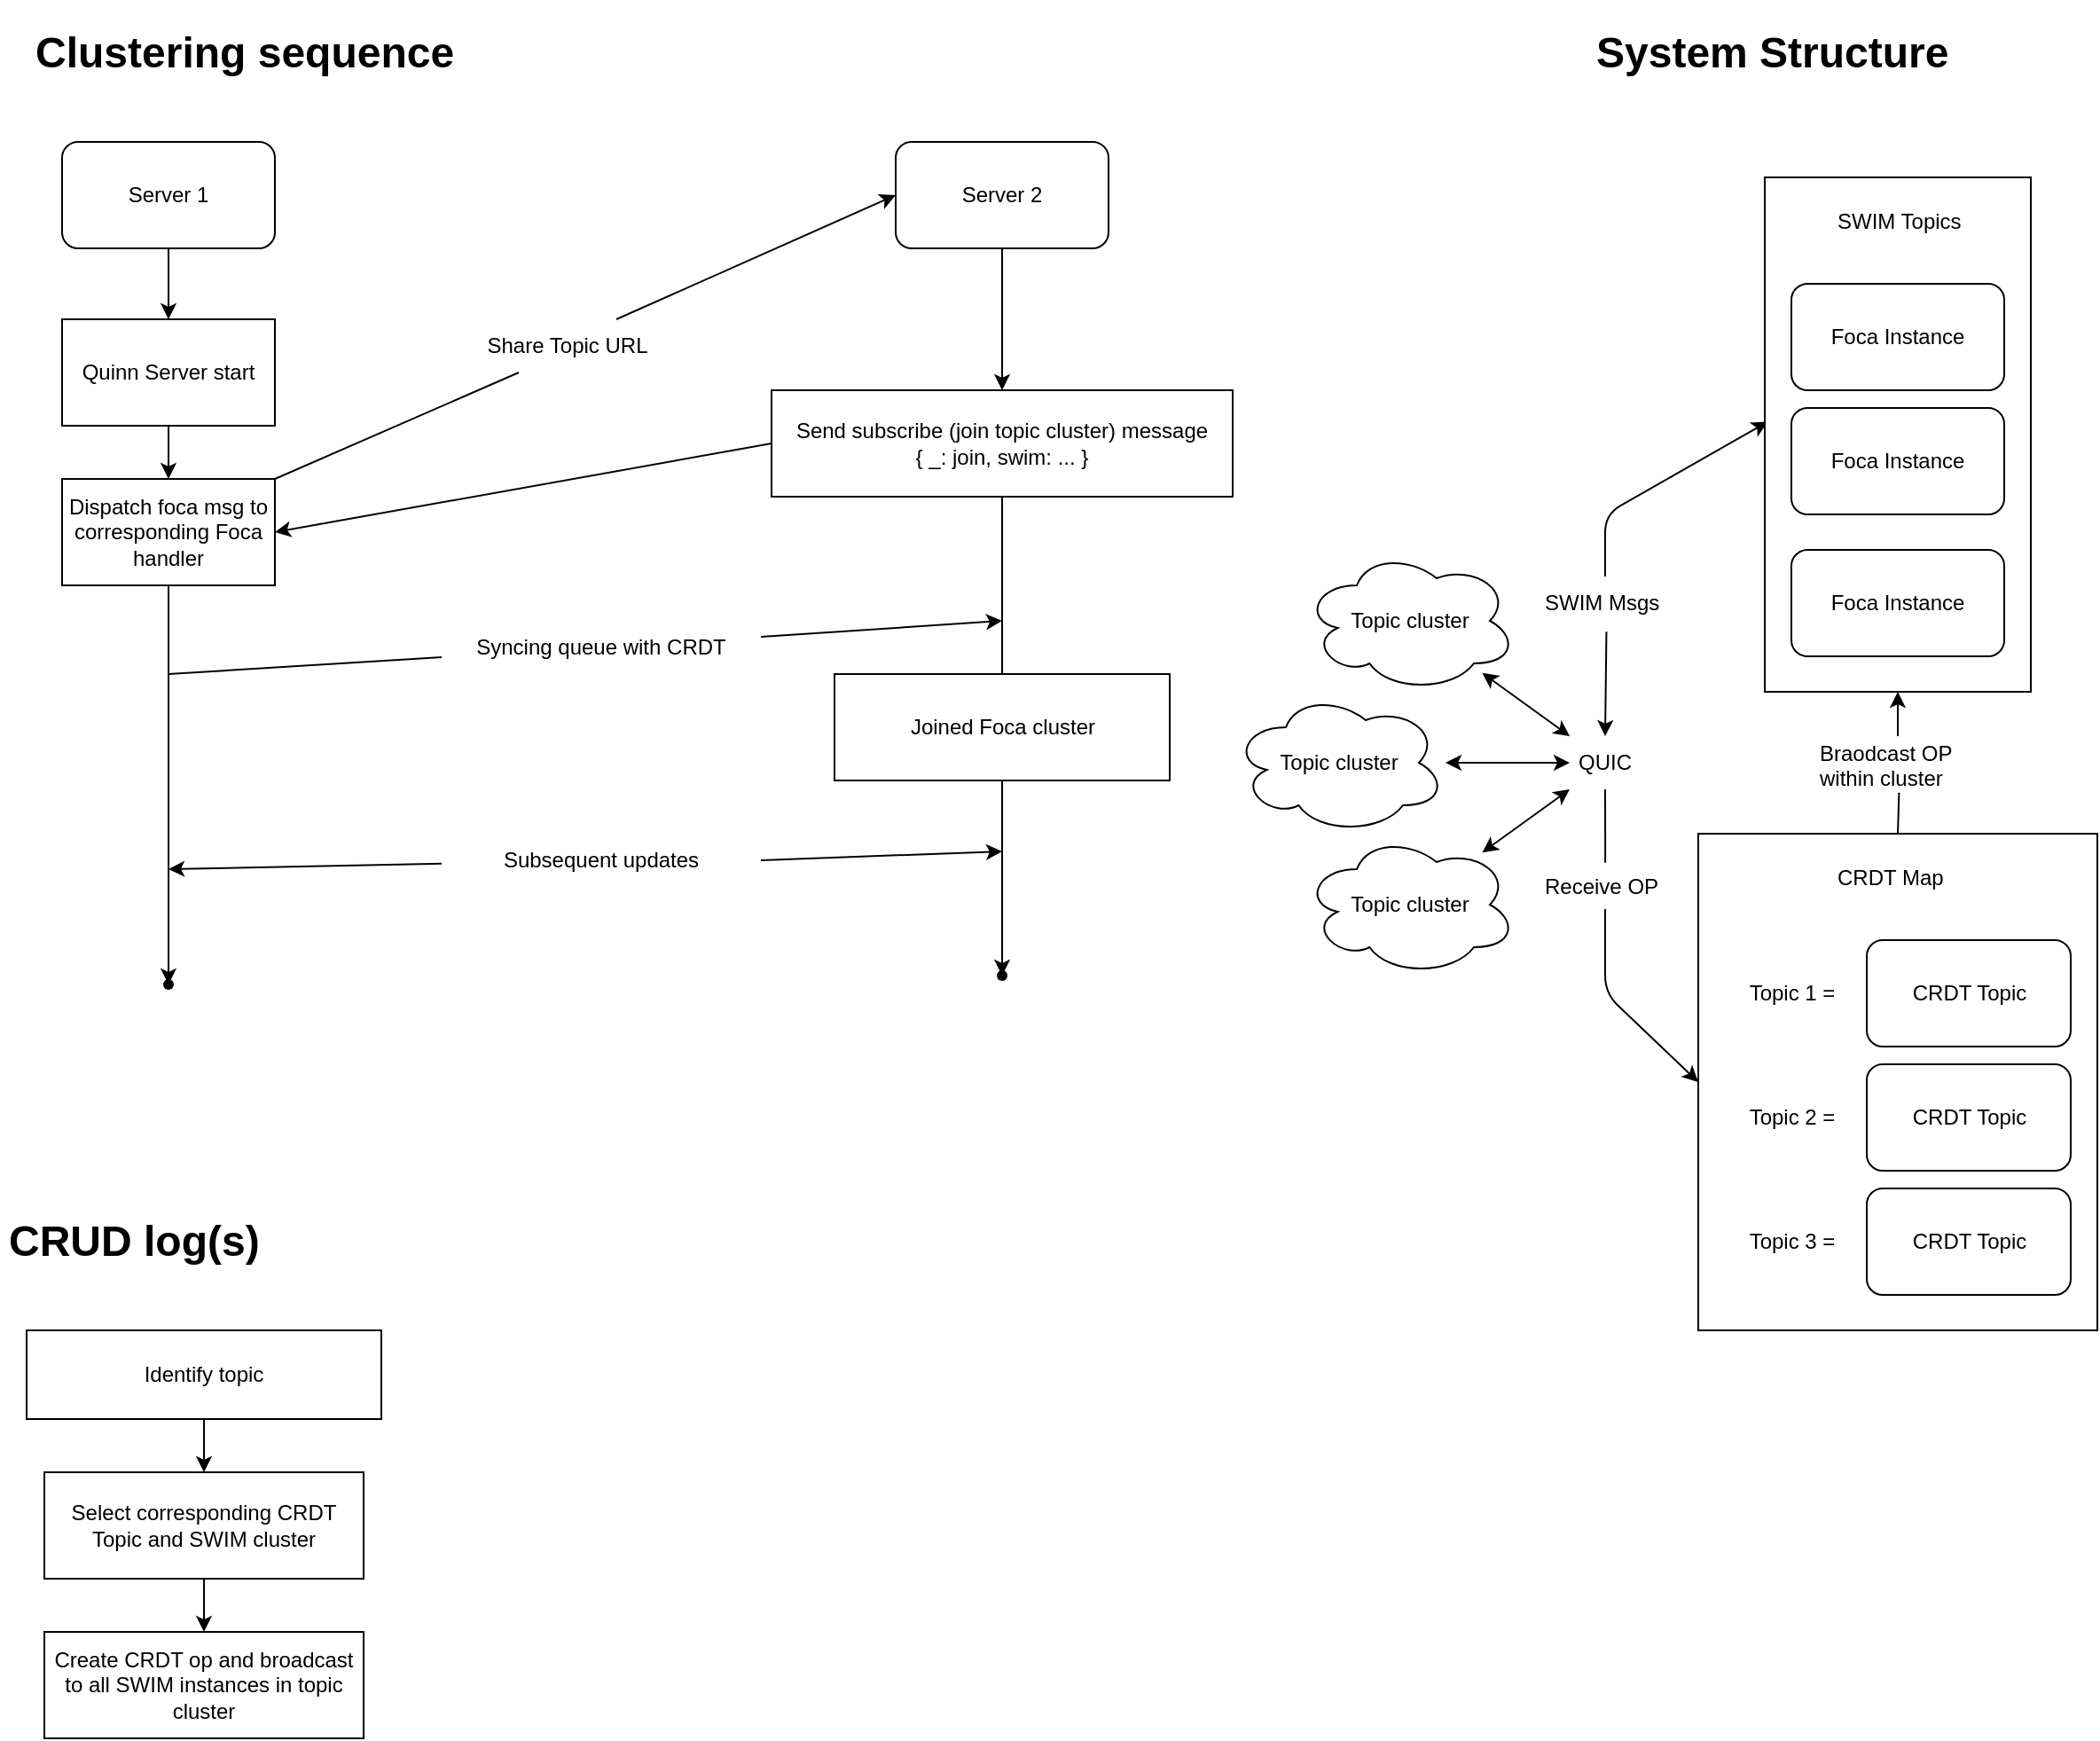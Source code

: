 <mxfile>
    <diagram id="pwVFzWRJOwBx6ik9nEAw" name="Page-1">
        <mxGraphModel dx="763" dy="866" grid="1" gridSize="10" guides="1" tooltips="1" connect="1" arrows="1" fold="1" page="1" pageScale="1" pageWidth="3300" pageHeight="4681" background="none" math="0" shadow="0">
            <root>
                <mxCell id="0"/>
                <mxCell id="1" parent="0"/>
                <mxCell id="21" value="" style="edgeStyle=none;html=1;startArrow=none;" parent="1" source="29" edge="1">
                    <mxGeometry relative="1" as="geometry">
                        <mxPoint x="640" y="460" as="sourcePoint"/>
                        <mxPoint x="170" y="510" as="targetPoint"/>
                    </mxGeometry>
                </mxCell>
                <mxCell id="12" value="" style="edgeStyle=none;html=1;" parent="1" source="2" target="5" edge="1">
                    <mxGeometry relative="1" as="geometry"/>
                </mxCell>
                <mxCell id="2" value="Server 1" style="rounded=1;whiteSpace=wrap;html=1;" parent="1" vertex="1">
                    <mxGeometry x="110" y="100" width="120" height="60" as="geometry"/>
                </mxCell>
                <mxCell id="11" style="edgeStyle=none;html=1;" parent="1" source="3" target="10" edge="1">
                    <mxGeometry relative="1" as="geometry"/>
                </mxCell>
                <mxCell id="3" value="Server 2" style="rounded=1;whiteSpace=wrap;html=1;" parent="1" vertex="1">
                    <mxGeometry x="580" y="100" width="120" height="60" as="geometry"/>
                </mxCell>
                <mxCell id="24" value="" style="edgeStyle=none;html=1;" parent="1" source="4" target="23" edge="1">
                    <mxGeometry relative="1" as="geometry"/>
                </mxCell>
                <mxCell id="39" style="edgeStyle=none;html=1;exitX=0.75;exitY=0;exitDx=0;exitDy=0;entryX=0;entryY=0.5;entryDx=0;entryDy=0;startArrow=none;" parent="1" source="9" target="3" edge="1">
                    <mxGeometry relative="1" as="geometry"/>
                </mxCell>
                <mxCell id="4" value="Dispatch foca msg to corresponding Foca handler" style="rounded=0;whiteSpace=wrap;html=1;" parent="1" vertex="1">
                    <mxGeometry x="110" y="290" width="120" height="60" as="geometry"/>
                </mxCell>
                <mxCell id="6" style="edgeStyle=none;html=1;exitX=0.5;exitY=1;exitDx=0;exitDy=0;entryX=0.5;entryY=0;entryDx=0;entryDy=0;" parent="1" source="5" target="4" edge="1">
                    <mxGeometry relative="1" as="geometry"/>
                </mxCell>
                <mxCell id="5" value="Quinn Server start" style="rounded=0;whiteSpace=wrap;html=1;" parent="1" vertex="1">
                    <mxGeometry x="110" y="200" width="120" height="60" as="geometry"/>
                </mxCell>
                <mxCell id="15" style="edgeStyle=none;html=1;exitX=0;exitY=0.5;exitDx=0;exitDy=0;entryX=1;entryY=0.5;entryDx=0;entryDy=0;" parent="1" source="10" target="4" edge="1">
                    <mxGeometry relative="1" as="geometry"/>
                </mxCell>
                <mxCell id="19" value="" style="edgeStyle=none;html=1;startArrow=none;exitX=0.5;exitY=1;exitDx=0;exitDy=0;" parent="1" source="34" target="18" edge="1">
                    <mxGeometry relative="1" as="geometry">
                        <mxPoint x="640" y="390" as="sourcePoint"/>
                    </mxGeometry>
                </mxCell>
                <mxCell id="10" value="Send subscribe (join topic cluster) message&lt;br&gt;{ _: join, swim: ... }" style="rounded=0;whiteSpace=wrap;html=1;" parent="1" vertex="1">
                    <mxGeometry x="510" y="240" width="260" height="60" as="geometry"/>
                </mxCell>
                <mxCell id="18" value="" style="shape=waypoint;size=6;pointerEvents=1;points=[];fillColor=default;resizable=0;rotatable=0;perimeter=centerPerimeter;snapToPoint=1;rounded=0;" parent="1" vertex="1">
                    <mxGeometry x="630" y="560" width="20" height="20" as="geometry"/>
                </mxCell>
                <mxCell id="20" value="" style="edgeStyle=none;html=1;startArrow=none;" parent="1" source="27" edge="1">
                    <mxGeometry relative="1" as="geometry">
                        <mxPoint x="170" y="400" as="sourcePoint"/>
                        <mxPoint x="640" y="370" as="targetPoint"/>
                    </mxGeometry>
                </mxCell>
                <mxCell id="23" value="" style="shape=waypoint;size=6;pointerEvents=1;points=[];fillColor=default;resizable=0;rotatable=0;perimeter=centerPerimeter;snapToPoint=1;rounded=0;" parent="1" vertex="1">
                    <mxGeometry x="160" y="565" width="20" height="20" as="geometry"/>
                </mxCell>
                <mxCell id="28" value="" style="edgeStyle=none;html=1;endArrow=none;" parent="1" target="27" edge="1">
                    <mxGeometry relative="1" as="geometry">
                        <mxPoint x="170" y="400" as="sourcePoint"/>
                        <mxPoint x="640" y="460" as="targetPoint"/>
                    </mxGeometry>
                </mxCell>
                <mxCell id="27" value="Syncing queue with CRDT" style="text;html=1;strokeColor=none;fillColor=none;align=center;verticalAlign=middle;whiteSpace=wrap;rounded=0;" parent="1" vertex="1">
                    <mxGeometry x="324" y="370" width="180" height="30" as="geometry"/>
                </mxCell>
                <mxCell id="37" style="edgeStyle=none;html=1;exitX=1;exitY=0.5;exitDx=0;exitDy=0;" parent="1" source="29" edge="1">
                    <mxGeometry relative="1" as="geometry">
                        <mxPoint x="640" y="500" as="targetPoint"/>
                    </mxGeometry>
                </mxCell>
                <mxCell id="29" value="Subsequent updates" style="text;html=1;strokeColor=none;fillColor=none;align=center;verticalAlign=middle;whiteSpace=wrap;rounded=0;" parent="1" vertex="1">
                    <mxGeometry x="324" y="490" width="180" height="30" as="geometry"/>
                </mxCell>
                <mxCell id="35" value="" style="edgeStyle=none;html=1;startArrow=none;exitX=0.5;exitY=1;exitDx=0;exitDy=0;endArrow=none;" parent="1" source="10" target="34" edge="1">
                    <mxGeometry relative="1" as="geometry">
                        <mxPoint x="640" y="300" as="sourcePoint"/>
                        <mxPoint x="640" y="540" as="targetPoint"/>
                    </mxGeometry>
                </mxCell>
                <mxCell id="34" value="Joined Foca cluster" style="rounded=0;whiteSpace=wrap;html=1;" parent="1" vertex="1">
                    <mxGeometry x="545.5" y="400" width="189" height="60" as="geometry"/>
                </mxCell>
                <mxCell id="40" value="" style="edgeStyle=none;html=1;exitX=1;exitY=0;exitDx=0;exitDy=0;entryX=0.25;entryY=1;entryDx=0;entryDy=0;endArrow=none;" parent="1" source="4" target="9" edge="1">
                    <mxGeometry relative="1" as="geometry">
                        <mxPoint x="230" y="290" as="sourcePoint"/>
                        <mxPoint x="580" y="130" as="targetPoint"/>
                    </mxGeometry>
                </mxCell>
                <mxCell id="9" value="Share Topic URL" style="text;html=1;strokeColor=none;fillColor=none;align=center;verticalAlign=middle;whiteSpace=wrap;rounded=0;" parent="1" vertex="1">
                    <mxGeometry x="340" y="200" width="110" height="30" as="geometry"/>
                </mxCell>
                <mxCell id="43" value="&lt;h1&gt;CRUD log(s)&lt;/h1&gt;" style="text;html=1;strokeColor=none;fillColor=none;spacing=5;spacingTop=-20;whiteSpace=wrap;overflow=hidden;rounded=0;" vertex="1" parent="1">
                    <mxGeometry x="75" y="700" width="190" height="50" as="geometry"/>
                </mxCell>
                <mxCell id="47" value="" style="edgeStyle=none;html=1;" edge="1" parent="1" source="44" target="46">
                    <mxGeometry relative="1" as="geometry"/>
                </mxCell>
                <mxCell id="44" value="Identify topic" style="rounded=0;whiteSpace=wrap;html=1;" vertex="1" parent="1">
                    <mxGeometry x="90" y="770" width="200" height="50" as="geometry"/>
                </mxCell>
                <mxCell id="49" value="" style="edgeStyle=none;html=1;" edge="1" parent="1" source="46" target="48">
                    <mxGeometry relative="1" as="geometry"/>
                </mxCell>
                <mxCell id="46" value="Select corresponding CRDT Topic and SWIM cluster" style="whiteSpace=wrap;html=1;rounded=0;" vertex="1" parent="1">
                    <mxGeometry x="100" y="850" width="180" height="60" as="geometry"/>
                </mxCell>
                <mxCell id="48" value="Create CRDT op and broadcast to all SWIM instances in topic cluster" style="rounded=0;whiteSpace=wrap;html=1;" vertex="1" parent="1">
                    <mxGeometry x="100" y="940" width="180" height="60" as="geometry"/>
                </mxCell>
                <mxCell id="50" value="&lt;h1&gt;Clustering sequence&amp;nbsp;&lt;/h1&gt;" style="text;html=1;strokeColor=none;fillColor=none;spacing=5;spacingTop=-20;whiteSpace=wrap;overflow=hidden;rounded=0;" vertex="1" parent="1">
                    <mxGeometry x="90" y="30" width="300" height="50" as="geometry"/>
                </mxCell>
                <mxCell id="51" value="&lt;h1&gt;System Structure&lt;/h1&gt;" style="text;html=1;strokeColor=none;fillColor=none;spacing=5;spacingTop=-20;whiteSpace=wrap;overflow=hidden;rounded=0;" vertex="1" parent="1">
                    <mxGeometry x="970" y="30" width="280" height="50" as="geometry"/>
                </mxCell>
                <mxCell id="107" style="edgeStyle=none;html=1;entryX=0;entryY=0;entryDx=0;entryDy=0;startArrow=classic;startFill=1;" edge="1" parent="1" source="54" target="71">
                    <mxGeometry relative="1" as="geometry"/>
                </mxCell>
                <mxCell id="54" value="Topic cluster" style="ellipse;shape=cloud;whiteSpace=wrap;html=1;" vertex="1" parent="1">
                    <mxGeometry x="810" y="330" width="120" height="80" as="geometry"/>
                </mxCell>
                <mxCell id="63" value="Topic cluster" style="ellipse;shape=cloud;whiteSpace=wrap;html=1;" vertex="1" parent="1">
                    <mxGeometry x="770" y="410" width="120" height="80" as="geometry"/>
                </mxCell>
                <mxCell id="108" style="edgeStyle=none;html=1;entryX=0;entryY=1;entryDx=0;entryDy=0;startArrow=classic;startFill=1;" edge="1" parent="1" source="65" target="71">
                    <mxGeometry relative="1" as="geometry"/>
                </mxCell>
                <mxCell id="65" value="Topic cluster" style="ellipse;shape=cloud;whiteSpace=wrap;html=1;" vertex="1" parent="1">
                    <mxGeometry x="810" y="490" width="120" height="80" as="geometry"/>
                </mxCell>
                <mxCell id="103" value="" style="edgeStyle=none;html=1;startArrow=classic;startFill=1;" edge="1" parent="1" source="71" target="63">
                    <mxGeometry relative="1" as="geometry"/>
                </mxCell>
                <mxCell id="105" style="edgeStyle=none;html=1;exitX=0.5;exitY=0;exitDx=0;exitDy=0;entryX=0.011;entryY=0.475;entryDx=0;entryDy=0;entryPerimeter=0;startArrow=none;startFill=1;" edge="1" parent="1" source="130" target="69">
                    <mxGeometry relative="1" as="geometry">
                        <Array as="points">
                            <mxPoint x="980" y="310"/>
                        </Array>
                    </mxGeometry>
                </mxCell>
                <mxCell id="71" value="QUIC" style="text;html=1;strokeColor=none;fillColor=none;align=center;verticalAlign=middle;whiteSpace=wrap;rounded=0;" vertex="1" parent="1">
                    <mxGeometry x="960" y="435" width="40" height="30" as="geometry"/>
                </mxCell>
                <mxCell id="115" style="edgeStyle=none;html=1;entryX=0.5;entryY=1;entryDx=0;entryDy=0;startArrow=none;startFill=0;endArrow=none;endFill=0;exitX=0.501;exitY=-0.044;exitDx=0;exitDy=0;exitPerimeter=0;" edge="1" parent="1" source="113" target="71">
                    <mxGeometry relative="1" as="geometry">
                        <mxPoint x="980" y="525" as="sourcePoint"/>
                    </mxGeometry>
                </mxCell>
                <mxCell id="117" style="edgeStyle=none;html=1;exitX=0.5;exitY=1;exitDx=0;exitDy=0;startArrow=none;startFill=0;entryX=0;entryY=0.5;entryDx=0;entryDy=0;exitPerimeter=0;" edge="1" parent="1" source="113" target="92">
                    <mxGeometry relative="1" as="geometry">
                        <Array as="points">
                            <mxPoint x="980" y="580"/>
                        </Array>
                    </mxGeometry>
                </mxCell>
                <mxCell id="113" value="Receive OP" style="text;strokeColor=none;fillColor=none;align=left;verticalAlign=middle;spacingLeft=4;spacingRight=4;overflow=hidden;points=[[0,0.5],[1,0.5]];portConstraint=eastwest;rotatable=0;whiteSpace=wrap;html=1;" vertex="1" parent="1">
                    <mxGeometry x="940" y="507.5" width="80" height="25" as="geometry"/>
                </mxCell>
                <mxCell id="121" value="" style="group" vertex="1" connectable="0" parent="1">
                    <mxGeometry x="1070" y="120" width="150" height="290" as="geometry"/>
                </mxCell>
                <mxCell id="69" value="" style="rounded=0;whiteSpace=wrap;html=1;" vertex="1" parent="121">
                    <mxGeometry width="150" height="290" as="geometry"/>
                </mxCell>
                <mxCell id="53" value="Foca Instance" style="rounded=1;whiteSpace=wrap;html=1;" vertex="1" parent="121">
                    <mxGeometry x="15" y="60" width="120" height="60" as="geometry"/>
                </mxCell>
                <mxCell id="62" value="Foca Instance" style="rounded=1;whiteSpace=wrap;html=1;" vertex="1" parent="121">
                    <mxGeometry x="15" y="130" width="120" height="60" as="geometry"/>
                </mxCell>
                <mxCell id="64" value="Foca Instance" style="rounded=1;whiteSpace=wrap;html=1;" vertex="1" parent="121">
                    <mxGeometry x="15" y="210" width="120" height="60" as="geometry"/>
                </mxCell>
                <mxCell id="70" value="SWIM Topics" style="text;strokeColor=none;fillColor=none;align=left;verticalAlign=middle;spacingLeft=4;spacingRight=4;overflow=hidden;points=[[0,0.5],[1,0.5]];portConstraint=eastwest;rotatable=0;whiteSpace=wrap;html=1;" vertex="1" parent="121">
                    <mxGeometry x="35" y="10" width="80" height="30" as="geometry"/>
                </mxCell>
                <mxCell id="122" value="" style="group" vertex="1" connectable="0" parent="1">
                    <mxGeometry x="1032.5" y="490" width="225" height="280" as="geometry"/>
                </mxCell>
                <mxCell id="92" value="" style="rounded=0;whiteSpace=wrap;html=1;" vertex="1" parent="122">
                    <mxGeometry width="225" height="280" as="geometry"/>
                </mxCell>
                <mxCell id="93" value="CRDT Topic" style="rounded=1;whiteSpace=wrap;html=1;" vertex="1" parent="122">
                    <mxGeometry x="95" y="60" width="115" height="60" as="geometry"/>
                </mxCell>
                <mxCell id="97" value="CRDT Map" style="text;strokeColor=none;fillColor=none;align=left;verticalAlign=middle;spacingLeft=4;spacingRight=4;overflow=hidden;points=[[0,0.5],[1,0.5]];portConstraint=eastwest;rotatable=0;whiteSpace=wrap;html=1;" vertex="1" parent="122">
                    <mxGeometry x="72.5" y="10" width="80" height="30" as="geometry"/>
                </mxCell>
                <mxCell id="98" value="Topic 1 =" style="text;html=1;strokeColor=none;fillColor=none;align=center;verticalAlign=middle;whiteSpace=wrap;rounded=0;" vertex="1" parent="122">
                    <mxGeometry x="15" y="75" width="75" height="30" as="geometry"/>
                </mxCell>
                <mxCell id="99" value="CRDT Topic" style="rounded=1;whiteSpace=wrap;html=1;" vertex="1" parent="122">
                    <mxGeometry x="95" y="130" width="115" height="60" as="geometry"/>
                </mxCell>
                <mxCell id="100" value="Topic 2 =" style="text;html=1;strokeColor=none;fillColor=none;align=center;verticalAlign=middle;whiteSpace=wrap;rounded=0;" vertex="1" parent="122">
                    <mxGeometry x="15" y="145" width="75" height="30" as="geometry"/>
                </mxCell>
                <mxCell id="101" value="CRDT Topic" style="rounded=1;whiteSpace=wrap;html=1;" vertex="1" parent="122">
                    <mxGeometry x="95" y="200" width="115" height="60" as="geometry"/>
                </mxCell>
                <mxCell id="102" value="Topic 3 =" style="text;html=1;strokeColor=none;fillColor=none;align=center;verticalAlign=middle;whiteSpace=wrap;rounded=0;" vertex="1" parent="122">
                    <mxGeometry x="15" y="215" width="75" height="30" as="geometry"/>
                </mxCell>
                <mxCell id="126" value="" style="edgeStyle=none;html=1;startArrow=none;startFill=0;endArrow=classic;endFill=1;" edge="1" parent="1" source="127">
                    <mxGeometry relative="1" as="geometry">
                        <mxPoint x="1145" y="410" as="targetPoint"/>
                    </mxGeometry>
                </mxCell>
                <mxCell id="128" value="" style="edgeStyle=none;html=1;startArrow=none;startFill=0;endArrow=none;endFill=1;entryX=0.507;entryY=1.063;entryDx=0;entryDy=0;entryPerimeter=0;exitX=0.5;exitY=0;exitDx=0;exitDy=0;" edge="1" parent="1" source="92" target="127">
                    <mxGeometry relative="1" as="geometry">
                        <mxPoint x="1145" y="490" as="sourcePoint"/>
                        <mxPoint x="1145" y="410" as="targetPoint"/>
                    </mxGeometry>
                </mxCell>
                <mxCell id="127" value="Braodcast OP within cluster" style="text;strokeColor=none;fillColor=none;align=left;verticalAlign=middle;spacingLeft=4;spacingRight=4;overflow=hidden;points=[[0,0.5],[1,0.5]];portConstraint=eastwest;rotatable=0;whiteSpace=wrap;html=1;" vertex="1" parent="1">
                    <mxGeometry x="1095" y="435" width="100" height="30" as="geometry"/>
                </mxCell>
                <mxCell id="129" value="" style="edgeStyle=none;html=1;exitX=0.5;exitY=0;exitDx=0;exitDy=0;entryX=0.509;entryY=1.038;entryDx=0;entryDy=0;entryPerimeter=0;startArrow=classic;startFill=1;endArrow=none;" edge="1" parent="1" source="71" target="130">
                    <mxGeometry relative="1" as="geometry">
                        <mxPoint x="980" y="435" as="sourcePoint"/>
                        <mxPoint x="1071.65" y="257.75" as="targetPoint"/>
                        <Array as="points"/>
                    </mxGeometry>
                </mxCell>
                <mxCell id="130" value="SWIM Msgs" style="text;strokeColor=none;fillColor=none;align=left;verticalAlign=middle;spacingLeft=4;spacingRight=4;overflow=hidden;points=[[0,0.5],[1,0.5]];portConstraint=eastwest;rotatable=0;whiteSpace=wrap;html=1;" vertex="1" parent="1">
                    <mxGeometry x="940" y="345" width="80" height="30" as="geometry"/>
                </mxCell>
            </root>
        </mxGraphModel>
    </diagram>
</mxfile>